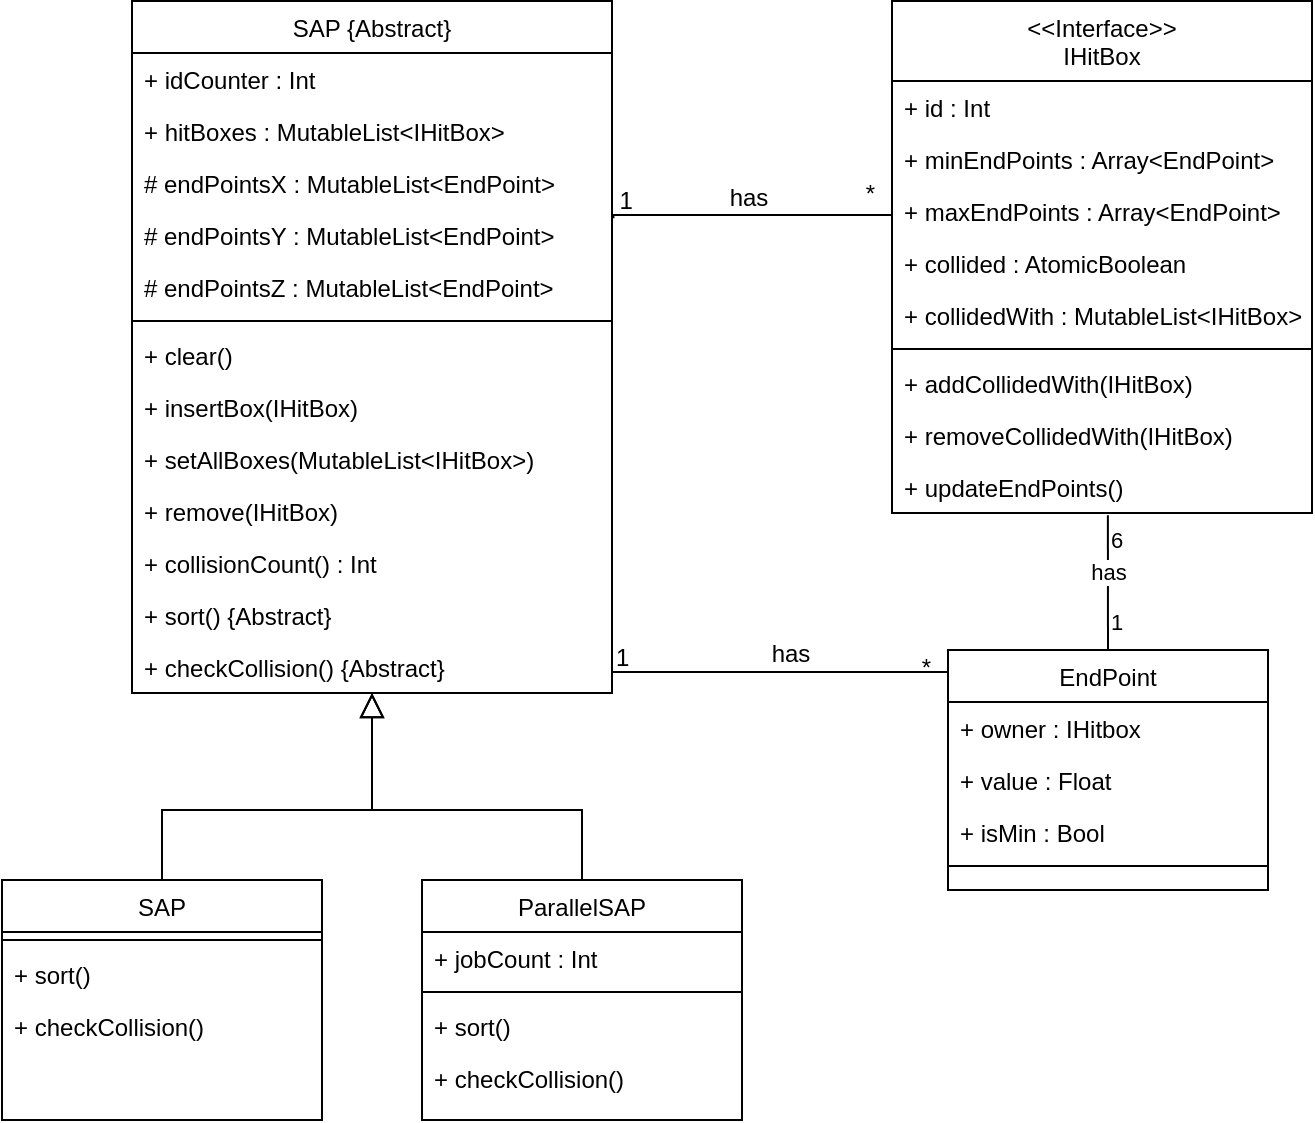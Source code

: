 <mxfile version="19.0.0" type="device"><diagram id="C5RBs43oDa-KdzZeNtuy" name="Page-1"><mxGraphModel dx="1422" dy="762" grid="1" gridSize="10" guides="1" tooltips="1" connect="1" arrows="1" fold="1" page="1" pageScale="1" pageWidth="827" pageHeight="1169" math="0" shadow="0"><root><mxCell id="WIyWlLk6GJQsqaUBKTNV-0"/><mxCell id="WIyWlLk6GJQsqaUBKTNV-1" parent="WIyWlLk6GJQsqaUBKTNV-0"/><mxCell id="zkfFHV4jXpPFQw0GAbJ--0" value="SAP {Abstract}" style="swimlane;fontStyle=0;align=center;verticalAlign=top;childLayout=stackLayout;horizontal=1;startSize=26;horizontalStack=0;resizeParent=1;resizeLast=0;collapsible=1;marginBottom=0;rounded=0;shadow=0;strokeWidth=1;fillColor=none;" parent="WIyWlLk6GJQsqaUBKTNV-1" vertex="1"><mxGeometry x="151" y="85.5" width="240" height="346" as="geometry"><mxRectangle x="230" y="140" width="160" height="26" as="alternateBounds"/></mxGeometry></mxCell><mxCell id="AX1-jLaAOZf6ZSq2BF3v-8" value="+ idCounter : Int" style="text;strokeColor=none;fillColor=none;align=left;verticalAlign=top;spacingLeft=4;spacingRight=4;overflow=hidden;rotatable=0;points=[[0,0.5],[1,0.5]];portConstraint=eastwest;" parent="zkfFHV4jXpPFQw0GAbJ--0" vertex="1"><mxGeometry y="26" width="240" height="26" as="geometry"/></mxCell><mxCell id="AX1-jLaAOZf6ZSq2BF3v-9" value="+ hitBoxes : MutableList&lt;IHitBox&gt;" style="text;strokeColor=none;fillColor=none;align=left;verticalAlign=top;spacingLeft=4;spacingRight=4;overflow=hidden;rotatable=0;points=[[0,0.5],[1,0.5]];portConstraint=eastwest;" parent="zkfFHV4jXpPFQw0GAbJ--0" vertex="1"><mxGeometry y="52" width="240" height="26" as="geometry"/></mxCell><mxCell id="AX1-jLaAOZf6ZSq2BF3v-10" value="# endPointsX : MutableList&lt;EndPoint&gt;" style="text;strokeColor=none;fillColor=none;align=left;verticalAlign=top;spacingLeft=4;spacingRight=4;overflow=hidden;rotatable=0;points=[[0,0.5],[1,0.5]];portConstraint=eastwest;" parent="zkfFHV4jXpPFQw0GAbJ--0" vertex="1"><mxGeometry y="78" width="240" height="26" as="geometry"/></mxCell><mxCell id="AX1-jLaAOZf6ZSq2BF3v-11" value="# endPointsY : MutableList&lt;EndPoint&gt;" style="text;strokeColor=none;fillColor=none;align=left;verticalAlign=top;spacingLeft=4;spacingRight=4;overflow=hidden;rotatable=0;points=[[0,0.5],[1,0.5]];portConstraint=eastwest;" parent="zkfFHV4jXpPFQw0GAbJ--0" vertex="1"><mxGeometry y="104" width="240" height="26" as="geometry"/></mxCell><mxCell id="AX1-jLaAOZf6ZSq2BF3v-12" value="# endPointsZ : MutableList&lt;EndPoint&gt;" style="text;strokeColor=none;fillColor=none;align=left;verticalAlign=top;spacingLeft=4;spacingRight=4;overflow=hidden;rotatable=0;points=[[0,0.5],[1,0.5]];portConstraint=eastwest;" parent="zkfFHV4jXpPFQw0GAbJ--0" vertex="1"><mxGeometry y="130" width="240" height="26" as="geometry"/></mxCell><mxCell id="zkfFHV4jXpPFQw0GAbJ--4" value="" style="line;html=1;strokeWidth=1;align=left;verticalAlign=middle;spacingTop=-1;spacingLeft=3;spacingRight=3;rotatable=0;labelPosition=right;points=[];portConstraint=eastwest;" parent="zkfFHV4jXpPFQw0GAbJ--0" vertex="1"><mxGeometry y="156" width="240" height="8" as="geometry"/></mxCell><mxCell id="AX1-jLaAOZf6ZSq2BF3v-13" value="+ clear()" style="text;strokeColor=none;fillColor=none;align=left;verticalAlign=top;spacingLeft=4;spacingRight=4;overflow=hidden;rotatable=0;points=[[0,0.5],[1,0.5]];portConstraint=eastwest;" parent="zkfFHV4jXpPFQw0GAbJ--0" vertex="1"><mxGeometry y="164" width="240" height="26" as="geometry"/></mxCell><mxCell id="AX1-jLaAOZf6ZSq2BF3v-14" value="+ insertBox(IHitBox)" style="text;strokeColor=none;fillColor=none;align=left;verticalAlign=top;spacingLeft=4;spacingRight=4;overflow=hidden;rotatable=0;points=[[0,0.5],[1,0.5]];portConstraint=eastwest;" parent="zkfFHV4jXpPFQw0GAbJ--0" vertex="1"><mxGeometry y="190" width="240" height="26" as="geometry"/></mxCell><mxCell id="AX1-jLaAOZf6ZSq2BF3v-15" value="+ setAllBoxes(MutableList&lt;IHitBox&gt;)" style="text;strokeColor=none;fillColor=none;align=left;verticalAlign=top;spacingLeft=4;spacingRight=4;overflow=hidden;rotatable=0;points=[[0,0.5],[1,0.5]];portConstraint=eastwest;" parent="zkfFHV4jXpPFQw0GAbJ--0" vertex="1"><mxGeometry y="216" width="240" height="26" as="geometry"/></mxCell><mxCell id="AX1-jLaAOZf6ZSq2BF3v-18" value="+ remove(IHitBox)" style="text;strokeColor=none;fillColor=none;align=left;verticalAlign=top;spacingLeft=4;spacingRight=4;overflow=hidden;rotatable=0;points=[[0,0.5],[1,0.5]];portConstraint=eastwest;" parent="zkfFHV4jXpPFQw0GAbJ--0" vertex="1"><mxGeometry y="242" width="240" height="26" as="geometry"/></mxCell><mxCell id="AX1-jLaAOZf6ZSq2BF3v-19" value="+ collisionCount() : Int" style="text;strokeColor=none;fillColor=none;align=left;verticalAlign=top;spacingLeft=4;spacingRight=4;overflow=hidden;rotatable=0;points=[[0,0.5],[1,0.5]];portConstraint=eastwest;" parent="zkfFHV4jXpPFQw0GAbJ--0" vertex="1"><mxGeometry y="268" width="240" height="26" as="geometry"/></mxCell><mxCell id="AX1-jLaAOZf6ZSq2BF3v-17" value="+ sort() {Abstract}" style="text;strokeColor=none;fillColor=none;align=left;verticalAlign=top;spacingLeft=4;spacingRight=4;overflow=hidden;rotatable=0;points=[[0,0.5],[1,0.5]];portConstraint=eastwest;" parent="zkfFHV4jXpPFQw0GAbJ--0" vertex="1"><mxGeometry y="294" width="240" height="26" as="geometry"/></mxCell><mxCell id="AX1-jLaAOZf6ZSq2BF3v-16" value="+ checkCollision() {Abstract}" style="text;strokeColor=none;fillColor=none;align=left;verticalAlign=top;spacingLeft=4;spacingRight=4;overflow=hidden;rotatable=0;points=[[0,0.5],[1,0.5]];portConstraint=eastwest;" parent="zkfFHV4jXpPFQw0GAbJ--0" vertex="1"><mxGeometry y="320" width="240" height="26" as="geometry"/></mxCell><mxCell id="zkfFHV4jXpPFQw0GAbJ--6" value="SAP" style="swimlane;fontStyle=0;align=center;verticalAlign=top;childLayout=stackLayout;horizontal=1;startSize=26;horizontalStack=0;resizeParent=1;resizeLast=0;collapsible=1;marginBottom=0;rounded=0;shadow=0;strokeWidth=1;fillColor=none;" parent="WIyWlLk6GJQsqaUBKTNV-1" vertex="1"><mxGeometry x="86" y="525" width="160" height="120" as="geometry"><mxRectangle x="130" y="380" width="160" height="26" as="alternateBounds"/></mxGeometry></mxCell><mxCell id="zkfFHV4jXpPFQw0GAbJ--9" value="" style="line;html=1;strokeWidth=1;align=left;verticalAlign=middle;spacingTop=-1;spacingLeft=3;spacingRight=3;rotatable=0;labelPosition=right;points=[];portConstraint=eastwest;" parent="zkfFHV4jXpPFQw0GAbJ--6" vertex="1"><mxGeometry y="26" width="160" height="8" as="geometry"/></mxCell><mxCell id="AX1-jLaAOZf6ZSq2BF3v-5" value="+ sort()" style="text;strokeColor=none;fillColor=none;align=left;verticalAlign=top;spacingLeft=4;spacingRight=4;overflow=hidden;rotatable=0;points=[[0,0.5],[1,0.5]];portConstraint=eastwest;" parent="zkfFHV4jXpPFQw0GAbJ--6" vertex="1"><mxGeometry y="34" width="160" height="26" as="geometry"/></mxCell><mxCell id="AX1-jLaAOZf6ZSq2BF3v-6" value="+ checkCollision()" style="text;strokeColor=none;fillColor=none;align=left;verticalAlign=top;spacingLeft=4;spacingRight=4;overflow=hidden;rotatable=0;points=[[0,0.5],[1,0.5]];portConstraint=eastwest;" parent="zkfFHV4jXpPFQw0GAbJ--6" vertex="1"><mxGeometry y="60" width="160" height="26" as="geometry"/></mxCell><mxCell id="zkfFHV4jXpPFQw0GAbJ--12" value="" style="endArrow=block;endSize=10;endFill=0;shadow=0;strokeWidth=1;rounded=0;edgeStyle=elbowEdgeStyle;elbow=vertical;" parent="WIyWlLk6GJQsqaUBKTNV-1" source="zkfFHV4jXpPFQw0GAbJ--6" target="zkfFHV4jXpPFQw0GAbJ--0" edge="1"><mxGeometry width="160" relative="1" as="geometry"><mxPoint x="171" y="203" as="sourcePoint"/><mxPoint x="171" y="203" as="targetPoint"/><Array as="points"><mxPoint x="271" y="490"/></Array></mxGeometry></mxCell><mxCell id="zkfFHV4jXpPFQw0GAbJ--13" value="ParallelSAP" style="swimlane;fontStyle=0;align=center;verticalAlign=top;childLayout=stackLayout;horizontal=1;startSize=26;horizontalStack=0;resizeParent=1;resizeLast=0;collapsible=1;marginBottom=0;rounded=0;shadow=0;strokeWidth=1;fillColor=none;" parent="WIyWlLk6GJQsqaUBKTNV-1" vertex="1"><mxGeometry x="296" y="525" width="160" height="120" as="geometry"><mxRectangle x="340" y="380" width="170" height="26" as="alternateBounds"/></mxGeometry></mxCell><mxCell id="zkfFHV4jXpPFQw0GAbJ--14" value="+ jobCount : Int" style="text;align=left;verticalAlign=top;spacingLeft=4;spacingRight=4;overflow=hidden;rotatable=0;points=[[0,0.5],[1,0.5]];portConstraint=eastwest;" parent="zkfFHV4jXpPFQw0GAbJ--13" vertex="1"><mxGeometry y="26" width="160" height="26" as="geometry"/></mxCell><mxCell id="zkfFHV4jXpPFQw0GAbJ--15" value="" style="line;html=1;strokeWidth=1;align=left;verticalAlign=middle;spacingTop=-1;spacingLeft=3;spacingRight=3;rotatable=0;labelPosition=right;points=[];portConstraint=eastwest;" parent="zkfFHV4jXpPFQw0GAbJ--13" vertex="1"><mxGeometry y="52" width="160" height="8" as="geometry"/></mxCell><mxCell id="AX1-jLaAOZf6ZSq2BF3v-0" value="+ sort()" style="text;strokeColor=none;fillColor=none;align=left;verticalAlign=top;spacingLeft=4;spacingRight=4;overflow=hidden;rotatable=0;points=[[0,0.5],[1,0.5]];portConstraint=eastwest;" parent="zkfFHV4jXpPFQw0GAbJ--13" vertex="1"><mxGeometry y="60" width="160" height="26" as="geometry"/></mxCell><mxCell id="AX1-jLaAOZf6ZSq2BF3v-2" value="+ checkCollision()" style="text;strokeColor=none;fillColor=none;align=left;verticalAlign=top;spacingLeft=4;spacingRight=4;overflow=hidden;rotatable=0;points=[[0,0.5],[1,0.5]];portConstraint=eastwest;" parent="zkfFHV4jXpPFQw0GAbJ--13" vertex="1"><mxGeometry y="86" width="160" height="26" as="geometry"/></mxCell><mxCell id="zkfFHV4jXpPFQw0GAbJ--16" value="" style="endArrow=block;endSize=10;endFill=0;shadow=0;strokeWidth=1;rounded=0;edgeStyle=elbowEdgeStyle;elbow=vertical;" parent="WIyWlLk6GJQsqaUBKTNV-1" source="zkfFHV4jXpPFQw0GAbJ--13" target="zkfFHV4jXpPFQw0GAbJ--0" edge="1"><mxGeometry width="160" relative="1" as="geometry"><mxPoint x="181" y="373" as="sourcePoint"/><mxPoint x="281" y="271" as="targetPoint"/><Array as="points"><mxPoint x="271" y="490"/><mxPoint x="271" y="490"/><mxPoint x="271" y="490"/></Array></mxGeometry></mxCell><mxCell id="zkfFHV4jXpPFQw0GAbJ--17" value="EndPoint" style="swimlane;fontStyle=0;align=center;verticalAlign=top;childLayout=stackLayout;horizontal=1;startSize=26;horizontalStack=0;resizeParent=1;resizeLast=0;collapsible=1;marginBottom=0;rounded=0;shadow=0;strokeWidth=1;strokeColor=default;fillColor=none;" parent="WIyWlLk6GJQsqaUBKTNV-1" vertex="1"><mxGeometry x="559" y="410" width="160" height="120" as="geometry"><mxRectangle x="550" y="140" width="160" height="26" as="alternateBounds"/></mxGeometry></mxCell><mxCell id="AX1-jLaAOZf6ZSq2BF3v-20" value="+ owner : IHitbox" style="text;strokeColor=none;fillColor=none;align=left;verticalAlign=top;spacingLeft=4;spacingRight=4;overflow=hidden;rotatable=0;points=[[0,0.5],[1,0.5]];portConstraint=eastwest;" parent="zkfFHV4jXpPFQw0GAbJ--17" vertex="1"><mxGeometry y="26" width="160" height="26" as="geometry"/></mxCell><mxCell id="AX1-jLaAOZf6ZSq2BF3v-21" value="+ value : Float" style="text;strokeColor=none;fillColor=none;align=left;verticalAlign=top;spacingLeft=4;spacingRight=4;overflow=hidden;rotatable=0;points=[[0,0.5],[1,0.5]];portConstraint=eastwest;" parent="zkfFHV4jXpPFQw0GAbJ--17" vertex="1"><mxGeometry y="52" width="160" height="26" as="geometry"/></mxCell><mxCell id="AX1-jLaAOZf6ZSq2BF3v-22" value="+ isMin : Bool" style="text;strokeColor=none;fillColor=none;align=left;verticalAlign=top;spacingLeft=4;spacingRight=4;overflow=hidden;rotatable=0;points=[[0,0.5],[1,0.5]];portConstraint=eastwest;" parent="zkfFHV4jXpPFQw0GAbJ--17" vertex="1"><mxGeometry y="78" width="160" height="26" as="geometry"/></mxCell><mxCell id="zkfFHV4jXpPFQw0GAbJ--23" value="" style="line;html=1;strokeWidth=1;align=left;verticalAlign=middle;spacingTop=-1;spacingLeft=3;spacingRight=3;rotatable=0;labelPosition=right;points=[];portConstraint=eastwest;" parent="zkfFHV4jXpPFQw0GAbJ--17" vertex="1"><mxGeometry y="104" width="160" height="8" as="geometry"/></mxCell><mxCell id="zkfFHV4jXpPFQw0GAbJ--26" value="" style="endArrow=none;shadow=0;strokeWidth=1;rounded=0;endFill=0;edgeStyle=elbowEdgeStyle;elbow=vertical;entryX=0;entryY=0.111;entryDx=0;entryDy=0;exitX=1;exitY=0.5;exitDx=0;exitDy=0;entryPerimeter=0;" parent="WIyWlLk6GJQsqaUBKTNV-1" source="AX1-jLaAOZf6ZSq2BF3v-16" target="zkfFHV4jXpPFQw0GAbJ--17" edge="1"><mxGeometry x="0.5" y="41" relative="1" as="geometry"><mxPoint x="391" y="412" as="sourcePoint"/><mxPoint x="531" y="412" as="targetPoint"/><mxPoint x="-40" y="32" as="offset"/></mxGeometry></mxCell><mxCell id="zkfFHV4jXpPFQw0GAbJ--27" value="1" style="resizable=0;align=left;verticalAlign=bottom;labelBackgroundColor=none;fontSize=12;" parent="zkfFHV4jXpPFQw0GAbJ--26" connectable="0" vertex="1"><mxGeometry x="-1" relative="1" as="geometry"><mxPoint y="4" as="offset"/></mxGeometry></mxCell><mxCell id="zkfFHV4jXpPFQw0GAbJ--28" value="*" style="resizable=0;align=right;verticalAlign=bottom;labelBackgroundColor=none;fontSize=12;" parent="zkfFHV4jXpPFQw0GAbJ--26" connectable="0" vertex="1"><mxGeometry x="1" relative="1" as="geometry"><mxPoint x="-7" y="4" as="offset"/></mxGeometry></mxCell><mxCell id="zkfFHV4jXpPFQw0GAbJ--29" value="has" style="text;html=1;resizable=0;points=[];;align=center;verticalAlign=middle;labelBackgroundColor=none;rounded=0;shadow=0;strokeWidth=1;fontSize=12;" parent="zkfFHV4jXpPFQw0GAbJ--26" vertex="1" connectable="0"><mxGeometry x="0.5" y="49" relative="1" as="geometry"><mxPoint x="-38" y="40" as="offset"/></mxGeometry></mxCell><mxCell id="AX1-jLaAOZf6ZSq2BF3v-23" value="&lt;&lt;Interface&gt;&gt;&#10;IHitBox" style="swimlane;fontStyle=0;align=center;verticalAlign=top;childLayout=stackLayout;horizontal=1;startSize=40;horizontalStack=0;resizeParent=1;resizeLast=0;collapsible=1;marginBottom=0;rounded=0;shadow=0;strokeWidth=1;fillColor=none;" parent="WIyWlLk6GJQsqaUBKTNV-1" vertex="1"><mxGeometry x="531" y="85.5" width="210" height="256" as="geometry"><mxRectangle x="550" y="140" width="160" height="26" as="alternateBounds"/></mxGeometry></mxCell><mxCell id="AX1-jLaAOZf6ZSq2BF3v-26" value="+ id : Int" style="text;strokeColor=none;fillColor=none;align=left;verticalAlign=top;spacingLeft=4;spacingRight=4;overflow=hidden;rotatable=0;points=[[0,0.5],[1,0.5]];portConstraint=eastwest;" parent="AX1-jLaAOZf6ZSq2BF3v-23" vertex="1"><mxGeometry y="40" width="210" height="26" as="geometry"/></mxCell><mxCell id="AX1-jLaAOZf6ZSq2BF3v-35" value="+ minEndPoints : Array&lt;EndPoint&gt;" style="text;strokeColor=none;fillColor=none;align=left;verticalAlign=top;spacingLeft=4;spacingRight=4;overflow=hidden;rotatable=0;points=[[0,0.5],[1,0.5]];portConstraint=eastwest;" parent="AX1-jLaAOZf6ZSq2BF3v-23" vertex="1"><mxGeometry y="66" width="210" height="26" as="geometry"/></mxCell><mxCell id="AX1-jLaAOZf6ZSq2BF3v-36" value="+ maxEndPoints : Array&lt;EndPoint&gt;" style="text;strokeColor=none;fillColor=none;align=left;verticalAlign=top;spacingLeft=4;spacingRight=4;overflow=hidden;rotatable=0;points=[[0,0.5],[1,0.5]];portConstraint=eastwest;" parent="AX1-jLaAOZf6ZSq2BF3v-23" vertex="1"><mxGeometry y="92" width="210" height="26" as="geometry"/></mxCell><mxCell id="AX1-jLaAOZf6ZSq2BF3v-38" value="+ collided : AtomicBoolean" style="text;strokeColor=none;fillColor=none;align=left;verticalAlign=top;spacingLeft=4;spacingRight=4;overflow=hidden;rotatable=0;points=[[0,0.5],[1,0.5]];portConstraint=eastwest;" parent="AX1-jLaAOZf6ZSq2BF3v-23" vertex="1"><mxGeometry y="118" width="210" height="26" as="geometry"/></mxCell><mxCell id="AX1-jLaAOZf6ZSq2BF3v-39" value="+ collidedWith : MutableList&lt;IHitBox&gt;" style="text;strokeColor=none;fillColor=none;align=left;verticalAlign=top;spacingLeft=4;spacingRight=4;overflow=hidden;rotatable=0;points=[[0,0.5],[1,0.5]];portConstraint=eastwest;" parent="AX1-jLaAOZf6ZSq2BF3v-23" vertex="1"><mxGeometry y="144" width="210" height="26" as="geometry"/></mxCell><mxCell id="AX1-jLaAOZf6ZSq2BF3v-27" value="" style="line;html=1;strokeWidth=1;align=left;verticalAlign=middle;spacingTop=-1;spacingLeft=3;spacingRight=3;rotatable=0;labelPosition=right;points=[];portConstraint=eastwest;" parent="AX1-jLaAOZf6ZSq2BF3v-23" vertex="1"><mxGeometry y="170" width="210" height="8" as="geometry"/></mxCell><mxCell id="AX1-jLaAOZf6ZSq2BF3v-40" value="+ addCollidedWith(IHitBox)" style="text;strokeColor=none;fillColor=none;align=left;verticalAlign=top;spacingLeft=4;spacingRight=4;overflow=hidden;rotatable=0;points=[[0,0.5],[1,0.5]];portConstraint=eastwest;" parent="AX1-jLaAOZf6ZSq2BF3v-23" vertex="1"><mxGeometry y="178" width="210" height="26" as="geometry"/></mxCell><mxCell id="AX1-jLaAOZf6ZSq2BF3v-41" value="+ removeCollidedWith(IHitBox)" style="text;strokeColor=none;fillColor=none;align=left;verticalAlign=top;spacingLeft=4;spacingRight=4;overflow=hidden;rotatable=0;points=[[0,0.5],[1,0.5]];portConstraint=eastwest;" parent="AX1-jLaAOZf6ZSq2BF3v-23" vertex="1"><mxGeometry y="204" width="210" height="26" as="geometry"/></mxCell><mxCell id="AX1-jLaAOZf6ZSq2BF3v-42" value="+ updateEndPoints()" style="text;strokeColor=none;fillColor=none;align=left;verticalAlign=top;spacingLeft=4;spacingRight=4;overflow=hidden;rotatable=0;points=[[0,0.5],[1,0.5]];portConstraint=eastwest;" parent="AX1-jLaAOZf6ZSq2BF3v-23" vertex="1"><mxGeometry y="230" width="210" height="26" as="geometry"/></mxCell><mxCell id="AX1-jLaAOZf6ZSq2BF3v-28" value="" style="endArrow=none;shadow=0;strokeWidth=1;rounded=0;endFill=0;edgeStyle=elbowEdgeStyle;elbow=vertical;entryX=0;entryY=0.5;entryDx=0;entryDy=0;exitX=1.003;exitY=0.179;exitDx=0;exitDy=0;exitPerimeter=0;" parent="WIyWlLk6GJQsqaUBKTNV-1" source="AX1-jLaAOZf6ZSq2BF3v-11" target="AX1-jLaAOZf6ZSq2BF3v-36" edge="1"><mxGeometry x="0.5" y="41" relative="1" as="geometry"><mxPoint x="391" y="178.5" as="sourcePoint"/><mxPoint x="531" y="201" as="targetPoint"/><mxPoint x="-40" y="32" as="offset"/></mxGeometry></mxCell><mxCell id="AX1-jLaAOZf6ZSq2BF3v-29" value="1" style="resizable=0;align=left;verticalAlign=bottom;labelBackgroundColor=none;fontSize=12;" parent="AX1-jLaAOZf6ZSq2BF3v-28" connectable="0" vertex="1"><mxGeometry x="-1" relative="1" as="geometry"><mxPoint x="1" as="offset"/></mxGeometry></mxCell><mxCell id="AX1-jLaAOZf6ZSq2BF3v-30" value="*" style="resizable=0;align=right;verticalAlign=bottom;labelBackgroundColor=none;fontSize=12;" parent="AX1-jLaAOZf6ZSq2BF3v-28" connectable="0" vertex="1"><mxGeometry x="1" relative="1" as="geometry"><mxPoint x="-7" as="offset"/></mxGeometry></mxCell><mxCell id="AX1-jLaAOZf6ZSq2BF3v-31" value="has" style="text;html=1;resizable=0;points=[];;align=center;verticalAlign=middle;labelBackgroundColor=none;rounded=0;shadow=0;strokeWidth=1;fontSize=12;" parent="AX1-jLaAOZf6ZSq2BF3v-28" vertex="1" connectable="0"><mxGeometry x="0.5" y="49" relative="1" as="geometry"><mxPoint x="-38" y="40" as="offset"/></mxGeometry></mxCell><mxCell id="AX1-jLaAOZf6ZSq2BF3v-45" value="" style="endArrow=none;html=1;rounded=0;exitX=0.5;exitY=0;exitDx=0;exitDy=0;entryX=0.514;entryY=1.042;entryDx=0;entryDy=0;entryPerimeter=0;" parent="WIyWlLk6GJQsqaUBKTNV-1" source="zkfFHV4jXpPFQw0GAbJ--17" target="AX1-jLaAOZf6ZSq2BF3v-42" edge="1"><mxGeometry width="50" height="50" relative="1" as="geometry"><mxPoint x="681" y="430" as="sourcePoint"/><mxPoint x="639" y="370" as="targetPoint"/></mxGeometry></mxCell><mxCell id="AX1-jLaAOZf6ZSq2BF3v-46" value="6" style="edgeLabel;html=1;align=center;verticalAlign=middle;resizable=0;points=[];labelBackgroundColor=none;" parent="AX1-jLaAOZf6ZSq2BF3v-45" vertex="1" connectable="0"><mxGeometry x="0.524" y="-1" relative="1" as="geometry"><mxPoint x="3" y="-4" as="offset"/></mxGeometry></mxCell><mxCell id="AX1-jLaAOZf6ZSq2BF3v-47" value="1" style="edgeLabel;html=1;align=center;verticalAlign=middle;resizable=0;points=[];labelBackgroundColor=none;" parent="AX1-jLaAOZf6ZSq2BF3v-45" vertex="1" connectable="0"><mxGeometry x="-0.51" y="1" relative="1" as="geometry"><mxPoint x="5" y="2" as="offset"/></mxGeometry></mxCell><mxCell id="AX1-jLaAOZf6ZSq2BF3v-48" value="has" style="edgeLabel;html=1;align=center;verticalAlign=middle;resizable=0;points=[];labelBackgroundColor=default;" parent="AX1-jLaAOZf6ZSq2BF3v-45" vertex="1" connectable="0"><mxGeometry x="0.25" relative="1" as="geometry"><mxPoint y="3" as="offset"/></mxGeometry></mxCell></root></mxGraphModel></diagram></mxfile>
